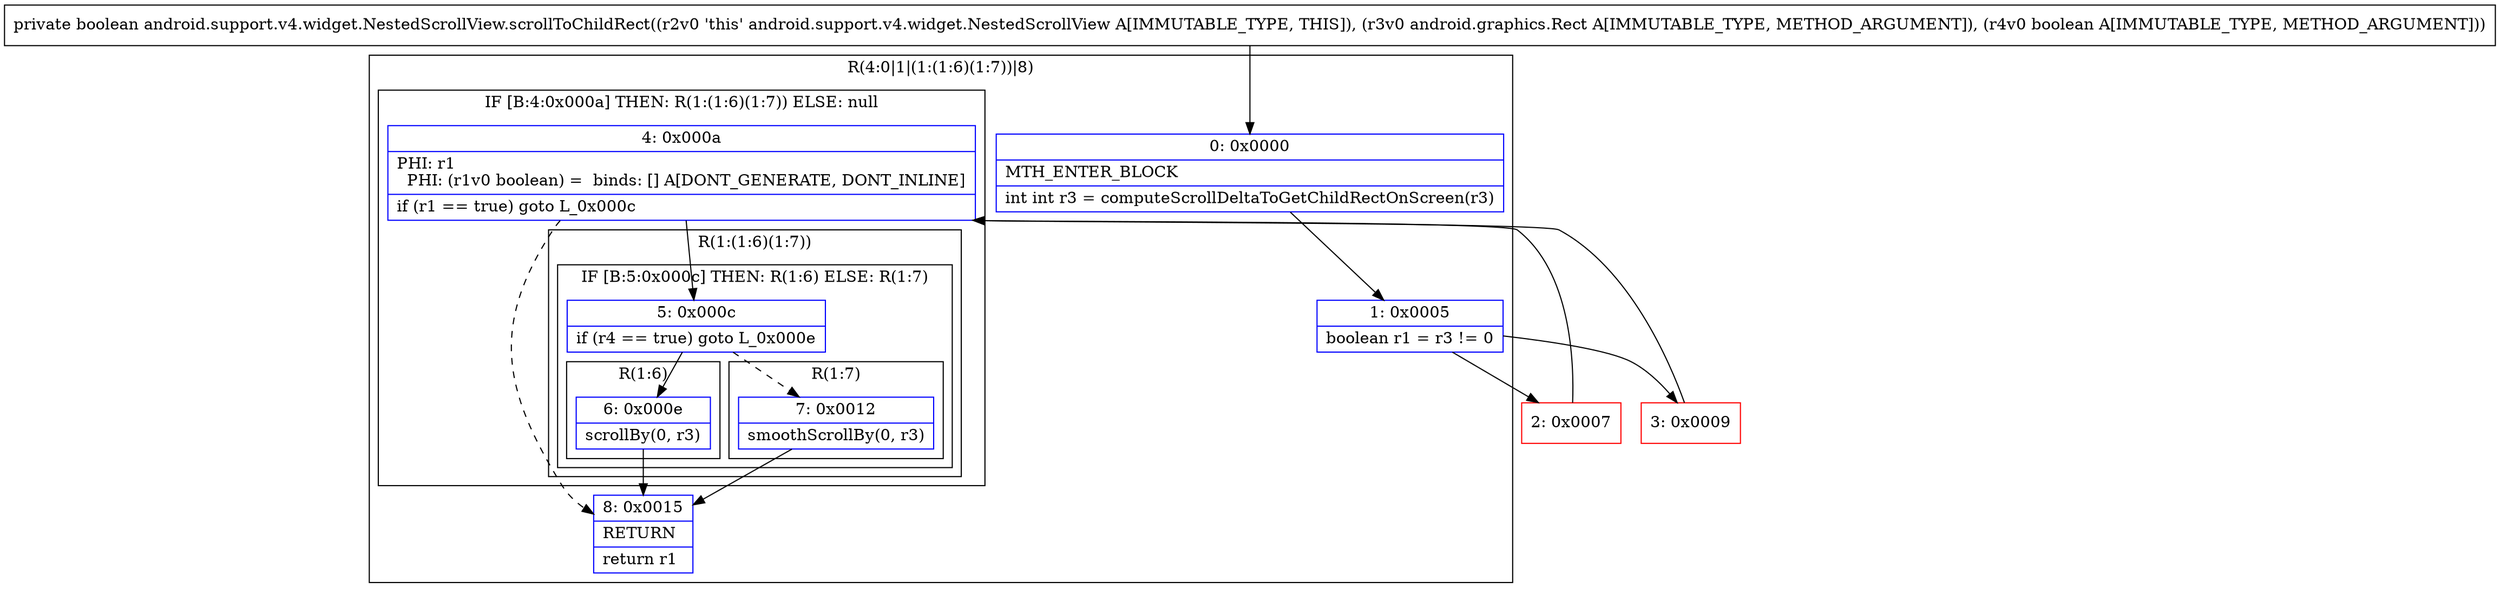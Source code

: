 digraph "CFG forandroid.support.v4.widget.NestedScrollView.scrollToChildRect(Landroid\/graphics\/Rect;Z)Z" {
subgraph cluster_Region_72189743 {
label = "R(4:0|1|(1:(1:6)(1:7))|8)";
node [shape=record,color=blue];
Node_0 [shape=record,label="{0\:\ 0x0000|MTH_ENTER_BLOCK\l|int int r3 = computeScrollDeltaToGetChildRectOnScreen(r3)\l}"];
Node_1 [shape=record,label="{1\:\ 0x0005|boolean r1 = r3 != 0\l}"];
subgraph cluster_IfRegion_1188636740 {
label = "IF [B:4:0x000a] THEN: R(1:(1:6)(1:7)) ELSE: null";
node [shape=record,color=blue];
Node_4 [shape=record,label="{4\:\ 0x000a|PHI: r1 \l  PHI: (r1v0 boolean) =  binds: [] A[DONT_GENERATE, DONT_INLINE]\l|if (r1 == true) goto L_0x000c\l}"];
subgraph cluster_Region_2012242914 {
label = "R(1:(1:6)(1:7))";
node [shape=record,color=blue];
subgraph cluster_IfRegion_1884507901 {
label = "IF [B:5:0x000c] THEN: R(1:6) ELSE: R(1:7)";
node [shape=record,color=blue];
Node_5 [shape=record,label="{5\:\ 0x000c|if (r4 == true) goto L_0x000e\l}"];
subgraph cluster_Region_1852530303 {
label = "R(1:6)";
node [shape=record,color=blue];
Node_6 [shape=record,label="{6\:\ 0x000e|scrollBy(0, r3)\l}"];
}
subgraph cluster_Region_1044707739 {
label = "R(1:7)";
node [shape=record,color=blue];
Node_7 [shape=record,label="{7\:\ 0x0012|smoothScrollBy(0, r3)\l}"];
}
}
}
}
Node_8 [shape=record,label="{8\:\ 0x0015|RETURN\l|return r1\l}"];
}
Node_2 [shape=record,color=red,label="{2\:\ 0x0007}"];
Node_3 [shape=record,color=red,label="{3\:\ 0x0009}"];
MethodNode[shape=record,label="{private boolean android.support.v4.widget.NestedScrollView.scrollToChildRect((r2v0 'this' android.support.v4.widget.NestedScrollView A[IMMUTABLE_TYPE, THIS]), (r3v0 android.graphics.Rect A[IMMUTABLE_TYPE, METHOD_ARGUMENT]), (r4v0 boolean A[IMMUTABLE_TYPE, METHOD_ARGUMENT])) }"];
MethodNode -> Node_0;
Node_0 -> Node_1;
Node_1 -> Node_2;
Node_1 -> Node_3;
Node_4 -> Node_5;
Node_4 -> Node_8[style=dashed];
Node_5 -> Node_6;
Node_5 -> Node_7[style=dashed];
Node_6 -> Node_8;
Node_7 -> Node_8;
Node_2 -> Node_4;
Node_3 -> Node_4;
}

